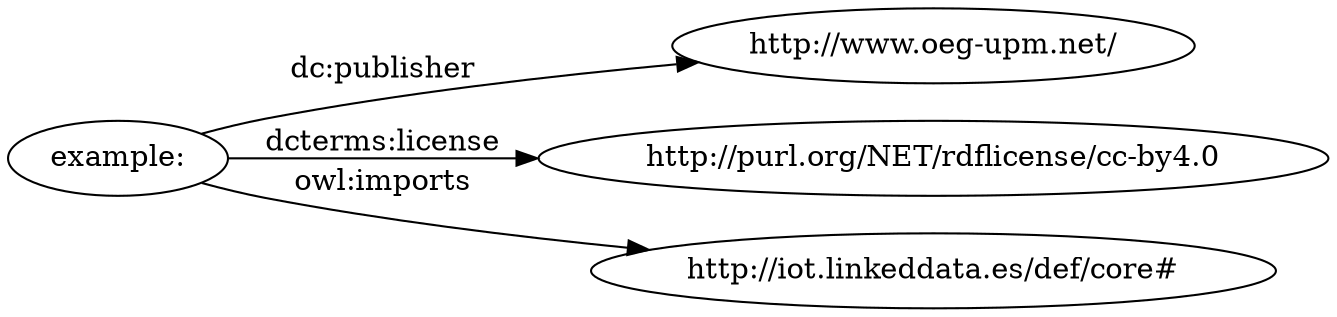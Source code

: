 digraph ar2dtool_diagram { 
rankdir=LR;
size="1501"
	"example:" -> "http://www.oeg-upm.net/" [ label = "dc:publisher" ];
	"example:" -> "http://purl.org/NET/rdflicense/cc-by4.0" [ label = "dcterms:license" ];
	"example:" -> "http://iot.linkeddata.es/def/core#" [ label = "owl:imports" ];

}
